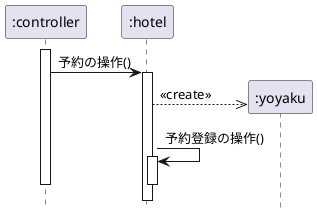 @startuml データ更新コントローラー
hide footbox
participant ":controller" as c
participant ":hotel" as h
activate c
c -> h:予約の操作()
activate h
create ":yoyaku" as y
h -->> y :<<create>>
h -> h:予約登録の操作()
activate h
deactivate c
deactivate h
@enduml